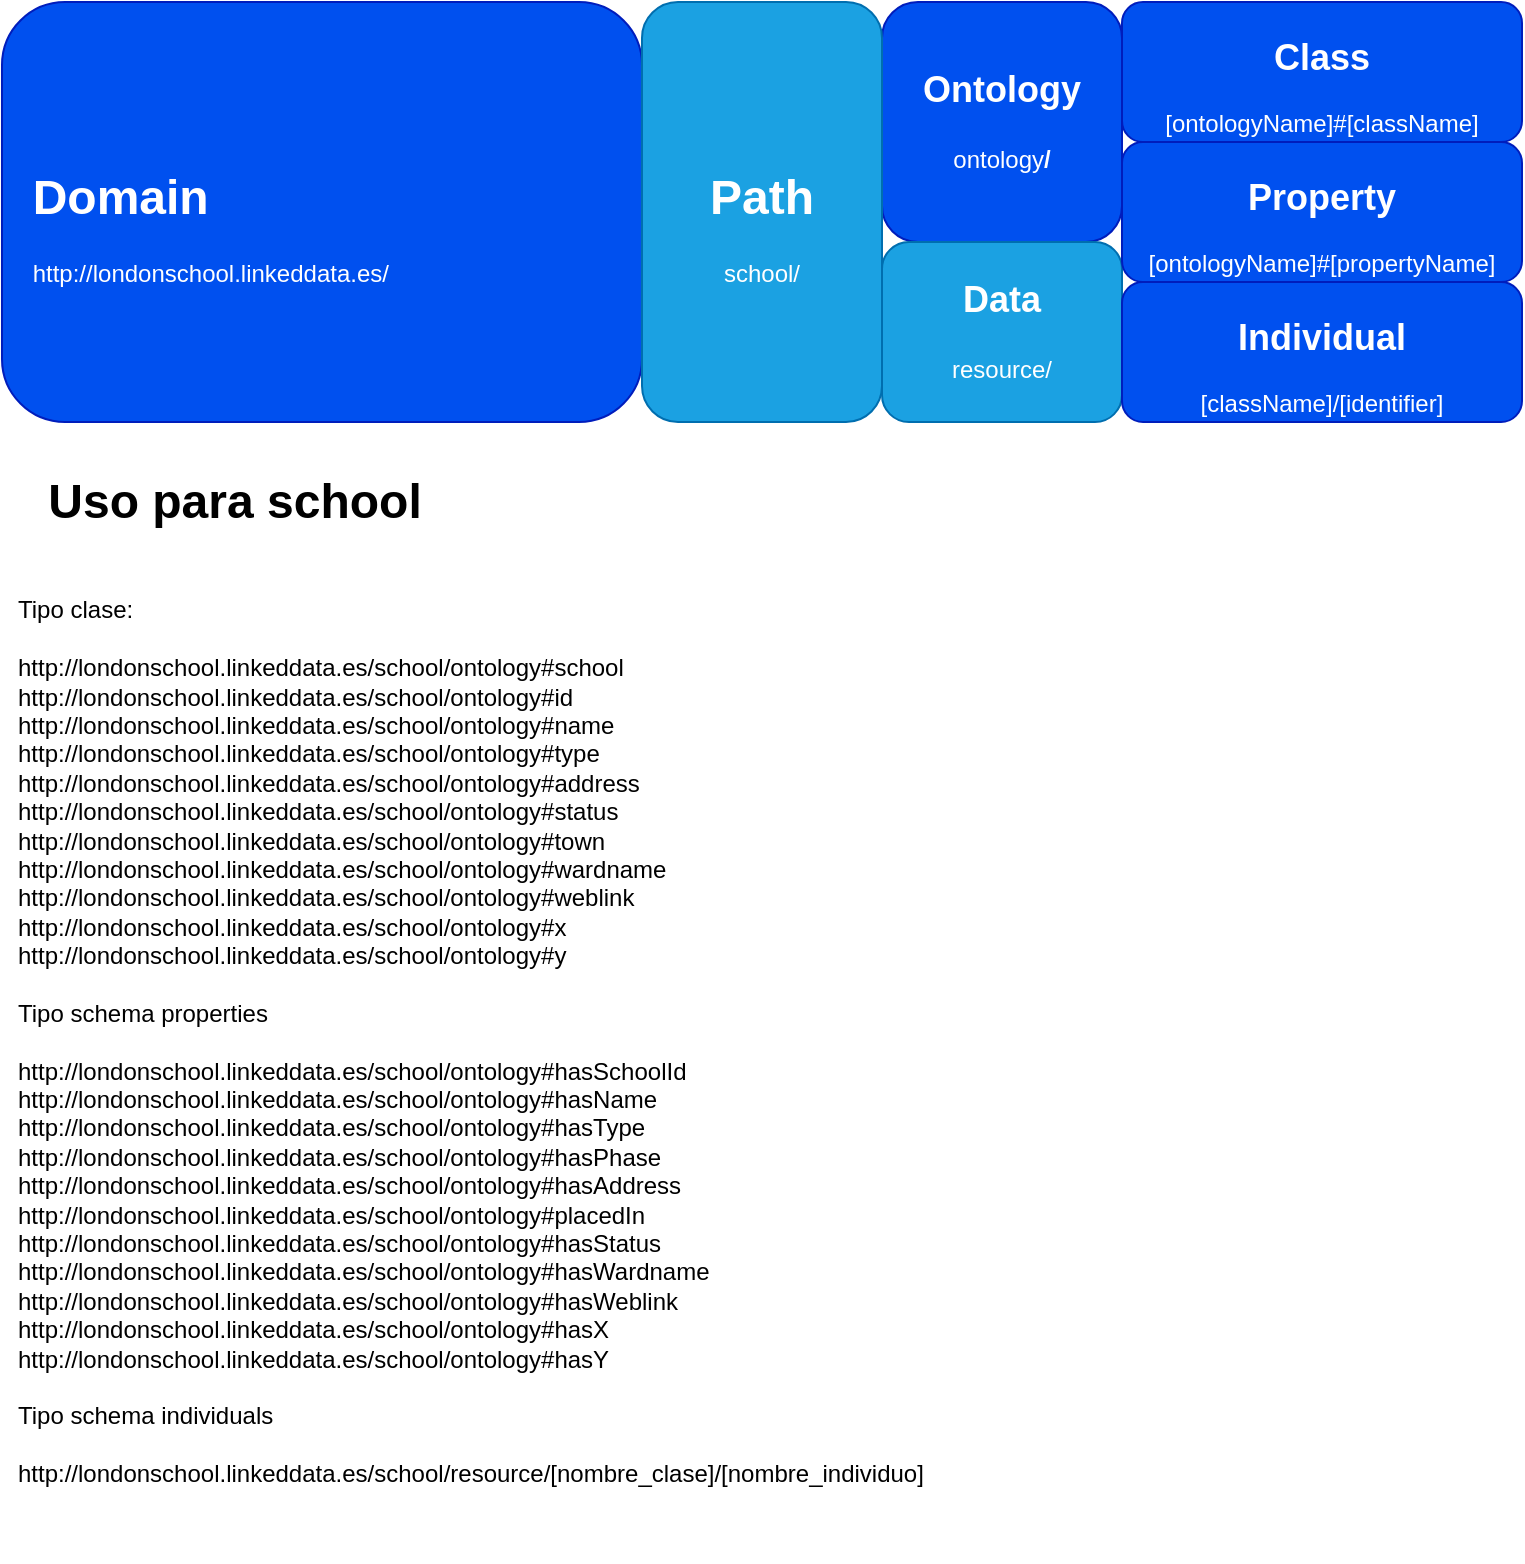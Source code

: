 <mxfile version="24.8.4" pages="2">
  <diagram name="Página-1" id="jiIdBsKb_Kx3YhufEab-">
    <mxGraphModel dx="1123" dy="489" grid="1" gridSize="10" guides="1" tooltips="1" connect="1" arrows="1" fold="1" page="1" pageScale="1" pageWidth="827" pageHeight="1169" math="0" shadow="0">
      <root>
        <mxCell id="0" />
        <mxCell id="1" parent="0" />
        <mxCell id="2u_az9TfumvkT8iqNFUR-1" value="&lt;h1 style=&quot;font-size: 24px;&quot;&gt;&amp;nbsp; Domain&lt;/h1&gt;&lt;div&gt;&amp;nbsp; &amp;nbsp; http://londonschool.linkeddata.es/&lt;/div&gt;" style="rounded=1;whiteSpace=wrap;html=1;fillColor=#0050ef;strokeColor=#001DBC;fontColor=#ffffff;align=left;" parent="1" vertex="1">
          <mxGeometry x="34" y="200" width="320" height="210" as="geometry" />
        </mxCell>
        <mxCell id="2u_az9TfumvkT8iqNFUR-4" value="&lt;h2&gt;Ontology&lt;/h2&gt;&lt;h4&gt;&lt;span style=&quot;font-weight: normal;&quot;&gt;ontology&lt;/span&gt;/&lt;br&gt;&lt;/h4&gt;" style="rounded=1;whiteSpace=wrap;html=1;fillColor=#0050ef;fontColor=#ffffff;strokeColor=#001DBC;" parent="1" vertex="1">
          <mxGeometry x="474" y="200" width="120" height="120" as="geometry" />
        </mxCell>
        <mxCell id="2u_az9TfumvkT8iqNFUR-5" value="&lt;h2&gt;Data&lt;/h2&gt;&lt;h4&gt;&lt;span style=&quot;font-weight: normal;&quot;&gt;resource/&lt;/span&gt;&lt;br&gt;&lt;/h4&gt;" style="rounded=1;whiteSpace=wrap;html=1;fillColor=#1ba1e2;fontColor=#ffffff;strokeColor=#006EAF;labelBackgroundColor=none;" parent="1" vertex="1">
          <mxGeometry x="474" y="320" width="120" height="90" as="geometry" />
        </mxCell>
        <mxCell id="2u_az9TfumvkT8iqNFUR-6" value="&lt;h2&gt;Class&lt;/h2&gt;&lt;div&gt;[ontologyName]#[className]&lt;br&gt;&lt;/div&gt;" style="rounded=1;whiteSpace=wrap;html=1;fillColor=#0050ef;fontColor=#ffffff;strokeColor=#001DBC;" parent="1" vertex="1">
          <mxGeometry x="594" y="200" width="200" height="70" as="geometry" />
        </mxCell>
        <mxCell id="2u_az9TfumvkT8iqNFUR-9" value="&lt;h1&gt;Path&lt;/h1&gt;&lt;div&gt;school/&lt;/div&gt;" style="rounded=1;whiteSpace=wrap;html=1;fillColor=#1ba1e2;fontColor=#ffffff;strokeColor=#006EAF;" parent="1" vertex="1">
          <mxGeometry x="354" y="200" width="120" height="210" as="geometry" />
        </mxCell>
        <mxCell id="2YtF1bEcX8Soiyjvu18K-2" value="&lt;h2&gt;Property&lt;/h2&gt;&lt;div&gt;[ontologyName]#[propertyName]&lt;br&gt;&lt;/div&gt;" style="rounded=1;whiteSpace=wrap;html=1;fillColor=#0050ef;fontColor=#ffffff;strokeColor=#001DBC;" vertex="1" parent="1">
          <mxGeometry x="594" y="270" width="200" height="70" as="geometry" />
        </mxCell>
        <mxCell id="2YtF1bEcX8Soiyjvu18K-3" value="&lt;h2&gt;Individual&lt;/h2&gt;&lt;div&gt;[className]/[identifier]&lt;br&gt;&lt;/div&gt;" style="rounded=1;whiteSpace=wrap;html=1;fillColor=#0050ef;fontColor=#ffffff;strokeColor=#001DBC;" vertex="1" parent="1">
          <mxGeometry x="594" y="340" width="200" height="70" as="geometry" />
        </mxCell>
        <mxCell id="2YtF1bEcX8Soiyjvu18K-4" value="&lt;div&gt;Uso para school&lt;/div&gt;" style="text;strokeColor=none;fillColor=none;html=1;fontSize=24;fontStyle=1;verticalAlign=middle;align=center;" vertex="1" parent="1">
          <mxGeometry x="100" y="430" width="100" height="40" as="geometry" />
        </mxCell>
        <mxCell id="2YtF1bEcX8Soiyjvu18K-5" value="&lt;div&gt;Tipo clase:&lt;/div&gt;&lt;div&gt;&lt;br&gt;&lt;/div&gt;&lt;div&gt;&lt;div&gt;&lt;div&gt;http://londonschool.linkeddata.es/school/ontology#school&lt;/div&gt;&lt;div&gt;&lt;div&gt;&lt;div&gt;http://londonschool.linkeddata.es/school/ontology#id&lt;/div&gt;&lt;div&gt;&lt;div&gt;&lt;div&gt;http://londonschool.linkeddata.es/school/ontology#name&lt;/div&gt;&lt;div&gt;&lt;div&gt;&lt;div&gt;http://londonschool.linkeddata.es/school/ontology#type&lt;/div&gt;&lt;div&gt;&lt;div&gt;&lt;div&gt;&lt;div&gt;&lt;div&gt;http://londonschool.linkeddata.es/school/ontology#address&lt;/div&gt;&lt;div&gt;&lt;div&gt;http://londonschool.linkeddata.es/school/ontology#status&lt;/div&gt;&lt;div&gt;&lt;div&gt;http://londonschool.linkeddata.es/school/ontology#town&lt;/div&gt;&lt;/div&gt;&lt;div&gt;&lt;div&gt;http://londonschool.linkeddata.es/school/ontology#wardname&lt;/div&gt;&lt;div&gt;&lt;div&gt;http://londonschool.linkeddata.es/school/ontology#weblink&lt;/div&gt;&lt;div&gt;&lt;div&gt;http://londonschool.linkeddata.es/school/ontology#x&lt;/div&gt;&lt;div&gt;&lt;div&gt;http://londonschool.linkeddata.es/school/ontology#y&lt;/div&gt;&lt;/div&gt;&lt;/div&gt;&lt;/div&gt;&lt;/div&gt;&lt;/div&gt;&lt;/div&gt;&lt;/div&gt;&lt;/div&gt;&lt;/div&gt;&lt;/div&gt;&lt;/div&gt;&lt;/div&gt;&lt;/div&gt;&lt;/div&gt;&lt;/div&gt;&lt;/div&gt;&lt;/div&gt;&lt;div&gt;&lt;br&gt;&lt;/div&gt;&lt;div&gt;Tipo schema properties&lt;br&gt;&lt;/div&gt;&lt;div&gt;&lt;br&gt;&lt;/div&gt;&lt;div&gt;http://londonschool.linkeddata.es/school/ontology#hasSchoolId&lt;/div&gt;&lt;div&gt;&lt;div&gt;http://londonschool.linkeddata.es/school/ontology#hasName&lt;/div&gt;&lt;div&gt;&lt;div&gt;http://londonschool.linkeddata.es/school/ontology#hasType&lt;/div&gt;&lt;div&gt;&lt;div&gt;http://londonschool.linkeddata.es/school/ontology#hasPhase&lt;/div&gt;&lt;div&gt;&lt;div&gt;http://londonschool.linkeddata.es/school/ontology#hasAddress&lt;/div&gt;&lt;div&gt;&lt;div&gt;http://londonschool.linkeddata.es/school/ontology#placedIn&lt;br&gt;&lt;/div&gt;&lt;/div&gt;&lt;div&gt;&lt;div&gt;http://londonschool.linkeddata.es/school/ontology#hasStatus&lt;/div&gt;&lt;div&gt;&lt;div&gt;http://londonschool.linkeddata.es/school/ontology#hasWardname&lt;/div&gt;&lt;div&gt;&lt;div&gt;http://londonschool.linkeddata.es/school/ontology#hasWeblink&lt;/div&gt;&lt;div&gt;&lt;div&gt;http://londonschool.linkeddata.es/school/ontology#hasX&lt;/div&gt;&lt;div&gt;&lt;div&gt;http://londonschool.linkeddata.es/school/ontology#hasY&lt;/div&gt;&lt;div&gt;&lt;br&gt;&lt;/div&gt;&lt;div&gt;Tipo schema individuals&lt;/div&gt;&lt;div&gt;&lt;br&gt;&lt;/div&gt;&lt;div&gt;&lt;div&gt;http://londonschool.linkeddata.es/school/resource/[nombre_clase]/[nombre_individuo]&lt;/div&gt;&lt;/div&gt;&lt;/div&gt;&lt;/div&gt;&lt;/div&gt;&lt;/div&gt;&lt;/div&gt;&lt;/div&gt;&lt;/div&gt;&lt;/div&gt;&lt;/div&gt;" style="text;strokeColor=none;fillColor=none;html=1;whiteSpace=wrap;verticalAlign=middle;overflow=hidden;" vertex="1" parent="1">
          <mxGeometry x="40" y="460" width="510" height="520" as="geometry" />
        </mxCell>
      </root>
    </mxGraphModel>
  </diagram>
  <diagram id="TumwQ-ZiN9Ou0f1Bjo-C" name="Página-2">
    <mxGraphModel dx="1072" dy="466" grid="1" gridSize="10" guides="1" tooltips="1" connect="1" arrows="1" fold="1" page="1" pageScale="1" pageWidth="827" pageHeight="1169" math="0" shadow="0">
      <root>
        <mxCell id="0" />
        <mxCell id="1" parent="0" />
        <mxCell id="D_g7MKnjggQpLayHD2uh-1" value="&lt;h1 style=&quot;font-size: 24px;&quot;&gt;&amp;nbsp; Domain&lt;/h1&gt;&lt;div&gt;&amp;nbsp; &amp;nbsp; http://londonhousing.linkeddata.es/&lt;/div&gt;" style="rounded=1;whiteSpace=wrap;html=1;fillColor=#0050ef;strokeColor=#001DBC;fontColor=#ffffff;align=left;" vertex="1" parent="1">
          <mxGeometry x="34" y="200" width="320" height="210" as="geometry" />
        </mxCell>
        <mxCell id="D_g7MKnjggQpLayHD2uh-2" value="&lt;h2&gt;Ontology&lt;/h2&gt;&lt;h4&gt;&lt;span style=&quot;font-weight: normal;&quot;&gt;ontology&lt;/span&gt;/&lt;br&gt;&lt;/h4&gt;" style="rounded=1;whiteSpace=wrap;html=1;fillColor=#0050ef;fontColor=#ffffff;strokeColor=#001DBC;" vertex="1" parent="1">
          <mxGeometry x="474" y="200" width="120" height="120" as="geometry" />
        </mxCell>
        <mxCell id="D_g7MKnjggQpLayHD2uh-3" value="&lt;h2&gt;Data&lt;/h2&gt;&lt;h4&gt;&lt;span style=&quot;font-weight: normal;&quot;&gt;resource/&lt;/span&gt;&lt;br&gt;&lt;/h4&gt;" style="rounded=1;whiteSpace=wrap;html=1;fillColor=#1ba1e2;fontColor=#ffffff;strokeColor=#006EAF;labelBackgroundColor=none;" vertex="1" parent="1">
          <mxGeometry x="474" y="320" width="120" height="90" as="geometry" />
        </mxCell>
        <mxCell id="D_g7MKnjggQpLayHD2uh-4" value="&lt;h2&gt;Class&lt;/h2&gt;&lt;div&gt;[ontologyName]#[className]&lt;br&gt;&lt;/div&gt;" style="rounded=1;whiteSpace=wrap;html=1;fillColor=#0050ef;fontColor=#ffffff;strokeColor=#001DBC;" vertex="1" parent="1">
          <mxGeometry x="594" y="200" width="200" height="70" as="geometry" />
        </mxCell>
        <mxCell id="D_g7MKnjggQpLayHD2uh-5" value="&lt;h1&gt;Path&lt;/h1&gt;&lt;div&gt;house/&lt;/div&gt;" style="rounded=1;whiteSpace=wrap;html=1;fillColor=#1ba1e2;fontColor=#ffffff;strokeColor=#006EAF;" vertex="1" parent="1">
          <mxGeometry x="354" y="200" width="120" height="210" as="geometry" />
        </mxCell>
        <mxCell id="D_g7MKnjggQpLayHD2uh-6" value="&lt;h2&gt;Property&lt;/h2&gt;&lt;div&gt;[ontologyName]#[propertyName]&lt;br&gt;&lt;/div&gt;" style="rounded=1;whiteSpace=wrap;html=1;fillColor=#0050ef;fontColor=#ffffff;strokeColor=#001DBC;" vertex="1" parent="1">
          <mxGeometry x="594" y="270" width="200" height="70" as="geometry" />
        </mxCell>
        <mxCell id="D_g7MKnjggQpLayHD2uh-7" value="&lt;h2&gt;Individual&lt;/h2&gt;&lt;div&gt;[className]/[identifier]&lt;br&gt;&lt;/div&gt;" style="rounded=1;whiteSpace=wrap;html=1;fillColor=#0050ef;fontColor=#ffffff;strokeColor=#001DBC;" vertex="1" parent="1">
          <mxGeometry x="594" y="340" width="200" height="70" as="geometry" />
        </mxCell>
        <mxCell id="D_g7MKnjggQpLayHD2uh-8" value="&lt;div&gt;Uso para house&lt;/div&gt;" style="text;strokeColor=none;fillColor=none;html=1;fontSize=24;fontStyle=1;verticalAlign=middle;align=center;" vertex="1" parent="1">
          <mxGeometry x="40" y="430" width="210" height="40" as="geometry" />
        </mxCell>
        <mxCell id="D_g7MKnjggQpLayHD2uh-9" value="&lt;div&gt;Tipo clase:&lt;/div&gt;&lt;div&gt;&lt;br&gt;&lt;/div&gt;&lt;div&gt;&lt;div&gt;&lt;div&gt;http://londonhousing.linkeddata.es/house/ontology#house&lt;/div&gt;&lt;div&gt;&lt;div&gt;&lt;div&gt;http://londonhousing.linkeddata.es/house/ontology#id&lt;/div&gt;&lt;div&gt;&lt;div&gt;http://londonhousing.linkeddata.es/house/ontology#town&lt;/div&gt;&lt;div&gt;&lt;div&gt;&lt;div&gt;http://londonhousing.linkeddata.es/house/ontology#averagePrice&lt;/div&gt;&lt;div&gt;&lt;div&gt;&lt;div&gt;http://londonhousing.linkeddata.es/house/ontology#housesSold&lt;/div&gt;&lt;/div&gt;&lt;/div&gt;&lt;/div&gt;&lt;/div&gt;&lt;/div&gt;&lt;/div&gt;&lt;/div&gt;&lt;/div&gt;&lt;/div&gt;&lt;div&gt;&lt;br&gt;&lt;/div&gt;&lt;div&gt;Tipo schema properties&lt;br&gt;&lt;/div&gt;&lt;div&gt;&lt;br&gt;&lt;/div&gt;&lt;div&gt;&lt;div&gt;&lt;div&gt;&lt;div&gt;&lt;div&gt;&lt;div&gt;&lt;div&gt;&lt;div&gt;&lt;div&gt;&lt;div&gt;&lt;div&gt;&lt;div&gt;&lt;div&gt;http://londonhousing.linkeddata.es/house/ontology#hasHouseId&lt;/div&gt;&lt;div&gt;&lt;div&gt;http://londonhousing.linkeddata.es/house/ontology#placedIn&lt;/div&gt;&lt;div&gt;&lt;div&gt;&lt;div&gt;http://londonhousing.linkeddata.es/house/ontology#hasAveragePrice&lt;/div&gt;&lt;div&gt;&lt;div&gt;&lt;div&gt;http://londonhousing.linkeddata.es/house/ontology#sold&lt;/div&gt;&lt;/div&gt;&lt;/div&gt;&lt;/div&gt;&lt;/div&gt;&lt;/div&gt;&lt;/div&gt;&lt;/div&gt;&lt;/div&gt;&lt;div&gt;&lt;br&gt;&lt;/div&gt;&lt;div&gt;Tipo schema individuals&lt;/div&gt;&lt;div&gt;&lt;br&gt;&lt;/div&gt;&lt;div&gt;&lt;div&gt;&lt;div&gt;&lt;div&gt;&lt;div&gt;http://londonhousing.linkeddata.es/house/resource/[className]/[identifier]&lt;/div&gt;&lt;/div&gt;&lt;/div&gt;&lt;/div&gt;&lt;/div&gt;&lt;/div&gt;&lt;/div&gt;&lt;/div&gt;&lt;/div&gt;&lt;/div&gt;&lt;/div&gt;&lt;/div&gt;&lt;/div&gt;&lt;/div&gt;" style="text;strokeColor=none;fillColor=none;html=1;whiteSpace=wrap;verticalAlign=middle;overflow=hidden;" vertex="1" parent="1">
          <mxGeometry x="40" y="480" width="510" height="330" as="geometry" />
        </mxCell>
      </root>
    </mxGraphModel>
  </diagram>
</mxfile>
